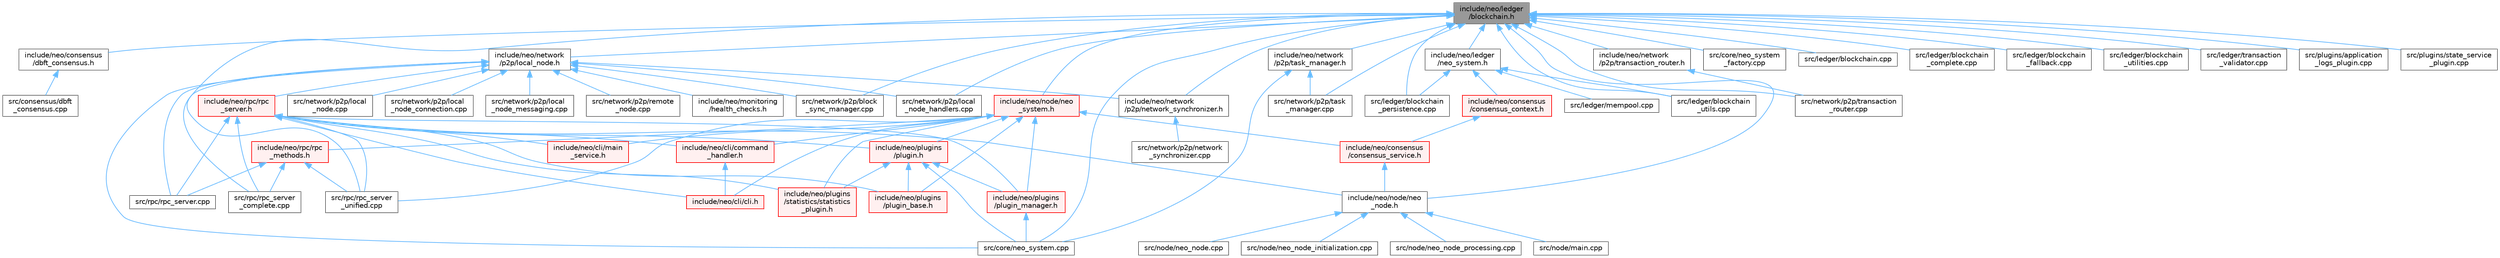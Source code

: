 digraph "include/neo/ledger/blockchain.h"
{
 // LATEX_PDF_SIZE
  bgcolor="transparent";
  edge [fontname=Helvetica,fontsize=10,labelfontname=Helvetica,labelfontsize=10];
  node [fontname=Helvetica,fontsize=10,shape=box,height=0.2,width=0.4];
  Node1 [id="Node000001",label="include/neo/ledger\l/blockchain.h",height=0.2,width=0.4,color="gray40", fillcolor="grey60", style="filled", fontcolor="black",tooltip=" "];
  Node1 -> Node2 [id="edge1_Node000001_Node000002",dir="back",color="steelblue1",style="solid",tooltip=" "];
  Node2 [id="Node000002",label="include/neo/consensus\l/dbft_consensus.h",height=0.2,width=0.4,color="grey40", fillcolor="white", style="filled",URL="$dbft__consensus_8h.html",tooltip=" "];
  Node2 -> Node3 [id="edge2_Node000002_Node000003",dir="back",color="steelblue1",style="solid",tooltip=" "];
  Node3 [id="Node000003",label="src/consensus/dbft\l_consensus.cpp",height=0.2,width=0.4,color="grey40", fillcolor="white", style="filled",URL="$dbft__consensus_8cpp.html",tooltip=" "];
  Node1 -> Node4 [id="edge3_Node000001_Node000004",dir="back",color="steelblue1",style="solid",tooltip=" "];
  Node4 [id="Node000004",label="include/neo/ledger\l/neo_system.h",height=0.2,width=0.4,color="grey40", fillcolor="white", style="filled",URL="$ledger_2neo__system_8h.html",tooltip=" "];
  Node4 -> Node5 [id="edge4_Node000004_Node000005",dir="back",color="steelblue1",style="solid",tooltip=" "];
  Node5 [id="Node000005",label="include/neo/consensus\l/consensus_context.h",height=0.2,width=0.4,color="red", fillcolor="#FFF0F0", style="filled",URL="$consensus__context_8h.html",tooltip=" "];
  Node5 -> Node6 [id="edge5_Node000005_Node000006",dir="back",color="steelblue1",style="solid",tooltip=" "];
  Node6 [id="Node000006",label="include/neo/consensus\l/consensus_service.h",height=0.2,width=0.4,color="red", fillcolor="#FFF0F0", style="filled",URL="$consensus__service_8h.html",tooltip=" "];
  Node6 -> Node7 [id="edge6_Node000006_Node000007",dir="back",color="steelblue1",style="solid",tooltip=" "];
  Node7 [id="Node000007",label="include/neo/node/neo\l_node.h",height=0.2,width=0.4,color="grey40", fillcolor="white", style="filled",URL="$neo__node_8h.html",tooltip=" "];
  Node7 -> Node8 [id="edge7_Node000007_Node000008",dir="back",color="steelblue1",style="solid",tooltip=" "];
  Node8 [id="Node000008",label="src/node/main.cpp",height=0.2,width=0.4,color="grey40", fillcolor="white", style="filled",URL="$main_8cpp.html",tooltip="Main entry point for Neo C++ Node."];
  Node7 -> Node9 [id="edge8_Node000007_Node000009",dir="back",color="steelblue1",style="solid",tooltip=" "];
  Node9 [id="Node000009",label="src/node/neo_node.cpp",height=0.2,width=0.4,color="grey40", fillcolor="white", style="filled",URL="$neo__node_8cpp.html",tooltip=" "];
  Node7 -> Node10 [id="edge9_Node000007_Node000010",dir="back",color="steelblue1",style="solid",tooltip=" "];
  Node10 [id="Node000010",label="src/node/neo_node_initialization.cpp",height=0.2,width=0.4,color="grey40", fillcolor="white", style="filled",URL="$neo__node__initialization_8cpp.html",tooltip=" "];
  Node7 -> Node11 [id="edge10_Node000007_Node000011",dir="back",color="steelblue1",style="solid",tooltip=" "];
  Node11 [id="Node000011",label="src/node/neo_node_processing.cpp",height=0.2,width=0.4,color="grey40", fillcolor="white", style="filled",URL="$neo__node__processing_8cpp.html",tooltip=" "];
  Node4 -> Node21 [id="edge11_Node000004_Node000021",dir="back",color="steelblue1",style="solid",tooltip=" "];
  Node21 [id="Node000021",label="src/ledger/blockchain\l_persistence.cpp",height=0.2,width=0.4,color="grey40", fillcolor="white", style="filled",URL="$blockchain__persistence_8cpp.html",tooltip=" "];
  Node4 -> Node22 [id="edge12_Node000004_Node000022",dir="back",color="steelblue1",style="solid",tooltip=" "];
  Node22 [id="Node000022",label="src/ledger/blockchain\l_utils.cpp",height=0.2,width=0.4,color="grey40", fillcolor="white", style="filled",URL="$blockchain__utils_8cpp.html",tooltip=" "];
  Node4 -> Node23 [id="edge13_Node000004_Node000023",dir="back",color="steelblue1",style="solid",tooltip=" "];
  Node23 [id="Node000023",label="src/ledger/mempool.cpp",height=0.2,width=0.4,color="grey40", fillcolor="white", style="filled",URL="$mempool_8cpp.html",tooltip=" "];
  Node1 -> Node24 [id="edge14_Node000001_Node000024",dir="back",color="steelblue1",style="solid",tooltip=" "];
  Node24 [id="Node000024",label="include/neo/network\l/p2p/local_node.h",height=0.2,width=0.4,color="grey40", fillcolor="white", style="filled",URL="$local__node_8h.html",tooltip=" "];
  Node24 -> Node25 [id="edge15_Node000024_Node000025",dir="back",color="steelblue1",style="solid",tooltip=" "];
  Node25 [id="Node000025",label="include/neo/monitoring\l/health_checks.h",height=0.2,width=0.4,color="grey40", fillcolor="white", style="filled",URL="$health__checks_8h.html",tooltip=" "];
  Node24 -> Node26 [id="edge16_Node000024_Node000026",dir="back",color="steelblue1",style="solid",tooltip=" "];
  Node26 [id="Node000026",label="include/neo/network\l/p2p/network_synchronizer.h",height=0.2,width=0.4,color="grey40", fillcolor="white", style="filled",URL="$network__synchronizer_8h.html",tooltip=" "];
  Node26 -> Node27 [id="edge17_Node000026_Node000027",dir="back",color="steelblue1",style="solid",tooltip=" "];
  Node27 [id="Node000027",label="src/network/p2p/network\l_synchronizer.cpp",height=0.2,width=0.4,color="grey40", fillcolor="white", style="filled",URL="$network__synchronizer_8cpp.html",tooltip=" "];
  Node24 -> Node28 [id="edge18_Node000024_Node000028",dir="back",color="steelblue1",style="solid",tooltip=" "];
  Node28 [id="Node000028",label="include/neo/rpc/rpc\l_server.h",height=0.2,width=0.4,color="red", fillcolor="#FFF0F0", style="filled",URL="$rpc__server_8h.html",tooltip=" "];
  Node28 -> Node29 [id="edge19_Node000028_Node000029",dir="back",color="steelblue1",style="solid",tooltip=" "];
  Node29 [id="Node000029",label="include/neo/cli/cli.h",height=0.2,width=0.4,color="red", fillcolor="#FFF0F0", style="filled",URL="$cli_8h.html",tooltip=" "];
  Node28 -> Node31 [id="edge20_Node000028_Node000031",dir="back",color="steelblue1",style="solid",tooltip=" "];
  Node31 [id="Node000031",label="include/neo/cli/command\l_handler.h",height=0.2,width=0.4,color="red", fillcolor="#FFF0F0", style="filled",URL="$command__handler_8h.html",tooltip=" "];
  Node31 -> Node29 [id="edge21_Node000031_Node000029",dir="back",color="steelblue1",style="solid",tooltip=" "];
  Node28 -> Node35 [id="edge22_Node000028_Node000035",dir="back",color="steelblue1",style="solid",tooltip=" "];
  Node35 [id="Node000035",label="include/neo/cli/main\l_service.h",height=0.2,width=0.4,color="red", fillcolor="#FFF0F0", style="filled",URL="$main__service_8h.html",tooltip=" "];
  Node28 -> Node7 [id="edge23_Node000028_Node000007",dir="back",color="steelblue1",style="solid",tooltip=" "];
  Node28 -> Node48 [id="edge24_Node000028_Node000048",dir="back",color="steelblue1",style="solid",tooltip=" "];
  Node48 [id="Node000048",label="include/neo/plugins\l/plugin.h",height=0.2,width=0.4,color="red", fillcolor="#FFF0F0", style="filled",URL="$plugins_2plugin_8h.html",tooltip=" "];
  Node48 -> Node49 [id="edge25_Node000048_Node000049",dir="back",color="steelblue1",style="solid",tooltip=" "];
  Node49 [id="Node000049",label="include/neo/plugins\l/plugin_base.h",height=0.2,width=0.4,color="red", fillcolor="#FFF0F0", style="filled",URL="$plugin__base_8h.html",tooltip=" "];
  Node48 -> Node63 [id="edge26_Node000048_Node000063",dir="back",color="steelblue1",style="solid",tooltip=" "];
  Node63 [id="Node000063",label="include/neo/plugins\l/plugin_manager.h",height=0.2,width=0.4,color="red", fillcolor="#FFF0F0", style="filled",URL="$plugin__manager_8h.html",tooltip=" "];
  Node63 -> Node64 [id="edge27_Node000063_Node000064",dir="back",color="steelblue1",style="solid",tooltip=" "];
  Node64 [id="Node000064",label="src/core/neo_system.cpp",height=0.2,width=0.4,color="grey40", fillcolor="white", style="filled",URL="$core_2neo__system_8cpp.html",tooltip=" "];
  Node48 -> Node66 [id="edge28_Node000048_Node000066",dir="back",color="steelblue1",style="solid",tooltip=" "];
  Node66 [id="Node000066",label="include/neo/plugins\l/statistics/statistics\l_plugin.h",height=0.2,width=0.4,color="red", fillcolor="#FFF0F0", style="filled",URL="$statistics_2statistics__plugin_8h.html",tooltip=" "];
  Node48 -> Node64 [id="edge29_Node000048_Node000064",dir="back",color="steelblue1",style="solid",tooltip=" "];
  Node28 -> Node49 [id="edge30_Node000028_Node000049",dir="back",color="steelblue1",style="solid",tooltip=" "];
  Node28 -> Node63 [id="edge31_Node000028_Node000063",dir="back",color="steelblue1",style="solid",tooltip=" "];
  Node28 -> Node66 [id="edge32_Node000028_Node000066",dir="back",color="steelblue1",style="solid",tooltip=" "];
  Node28 -> Node70 [id="edge33_Node000028_Node000070",dir="back",color="steelblue1",style="solid",tooltip=" "];
  Node70 [id="Node000070",label="src/rpc/rpc_server.cpp",height=0.2,width=0.4,color="grey40", fillcolor="white", style="filled",URL="$rpc__server_8cpp.html",tooltip=" "];
  Node28 -> Node71 [id="edge34_Node000028_Node000071",dir="back",color="steelblue1",style="solid",tooltip=" "];
  Node71 [id="Node000071",label="src/rpc/rpc_server\l_complete.cpp",height=0.2,width=0.4,color="grey40", fillcolor="white", style="filled",URL="$rpc__server__complete_8cpp.html",tooltip=" "];
  Node28 -> Node75 [id="edge35_Node000028_Node000075",dir="back",color="steelblue1",style="solid",tooltip=" "];
  Node75 [id="Node000075",label="src/rpc/rpc_server\l_unified.cpp",height=0.2,width=0.4,color="grey40", fillcolor="white", style="filled",URL="$rpc__server__unified_8cpp.html",tooltip=" "];
  Node24 -> Node64 [id="edge36_Node000024_Node000064",dir="back",color="steelblue1",style="solid",tooltip=" "];
  Node24 -> Node76 [id="edge37_Node000024_Node000076",dir="back",color="steelblue1",style="solid",tooltip=" "];
  Node76 [id="Node000076",label="src/network/p2p/block\l_sync_manager.cpp",height=0.2,width=0.4,color="grey40", fillcolor="white", style="filled",URL="$block__sync__manager_8cpp.html",tooltip=" "];
  Node24 -> Node77 [id="edge38_Node000024_Node000077",dir="back",color="steelblue1",style="solid",tooltip=" "];
  Node77 [id="Node000077",label="src/network/p2p/local\l_node.cpp",height=0.2,width=0.4,color="grey40", fillcolor="white", style="filled",URL="$local__node_8cpp.html",tooltip=" "];
  Node24 -> Node78 [id="edge39_Node000024_Node000078",dir="back",color="steelblue1",style="solid",tooltip=" "];
  Node78 [id="Node000078",label="src/network/p2p/local\l_node_connection.cpp",height=0.2,width=0.4,color="grey40", fillcolor="white", style="filled",URL="$local__node__connection_8cpp.html",tooltip=" "];
  Node24 -> Node79 [id="edge40_Node000024_Node000079",dir="back",color="steelblue1",style="solid",tooltip=" "];
  Node79 [id="Node000079",label="src/network/p2p/local\l_node_handlers.cpp",height=0.2,width=0.4,color="grey40", fillcolor="white", style="filled",URL="$local__node__handlers_8cpp.html",tooltip=" "];
  Node24 -> Node80 [id="edge41_Node000024_Node000080",dir="back",color="steelblue1",style="solid",tooltip=" "];
  Node80 [id="Node000080",label="src/network/p2p/local\l_node_messaging.cpp",height=0.2,width=0.4,color="grey40", fillcolor="white", style="filled",URL="$local__node__messaging_8cpp.html",tooltip=" "];
  Node24 -> Node81 [id="edge42_Node000024_Node000081",dir="back",color="steelblue1",style="solid",tooltip=" "];
  Node81 [id="Node000081",label="src/network/p2p/remote\l_node.cpp",height=0.2,width=0.4,color="grey40", fillcolor="white", style="filled",URL="$remote__node_8cpp.html",tooltip=" "];
  Node24 -> Node70 [id="edge43_Node000024_Node000070",dir="back",color="steelblue1",style="solid",tooltip=" "];
  Node24 -> Node71 [id="edge44_Node000024_Node000071",dir="back",color="steelblue1",style="solid",tooltip=" "];
  Node1 -> Node26 [id="edge45_Node000001_Node000026",dir="back",color="steelblue1",style="solid",tooltip=" "];
  Node1 -> Node82 [id="edge46_Node000001_Node000082",dir="back",color="steelblue1",style="solid",tooltip=" "];
  Node82 [id="Node000082",label="include/neo/network\l/p2p/task_manager.h",height=0.2,width=0.4,color="grey40", fillcolor="white", style="filled",URL="$task__manager_8h.html",tooltip=" "];
  Node82 -> Node64 [id="edge47_Node000082_Node000064",dir="back",color="steelblue1",style="solid",tooltip=" "];
  Node82 -> Node83 [id="edge48_Node000082_Node000083",dir="back",color="steelblue1",style="solid",tooltip=" "];
  Node83 [id="Node000083",label="src/network/p2p/task\l_manager.cpp",height=0.2,width=0.4,color="grey40", fillcolor="white", style="filled",URL="$task__manager_8cpp.html",tooltip=" "];
  Node1 -> Node84 [id="edge49_Node000001_Node000084",dir="back",color="steelblue1",style="solid",tooltip=" "];
  Node84 [id="Node000084",label="include/neo/network\l/p2p/transaction_router.h",height=0.2,width=0.4,color="grey40", fillcolor="white", style="filled",URL="$transaction__router_8h.html",tooltip=" "];
  Node84 -> Node85 [id="edge50_Node000084_Node000085",dir="back",color="steelblue1",style="solid",tooltip=" "];
  Node85 [id="Node000085",label="src/network/p2p/transaction\l_router.cpp",height=0.2,width=0.4,color="grey40", fillcolor="white", style="filled",URL="$transaction__router_8cpp.html",tooltip=" "];
  Node1 -> Node7 [id="edge51_Node000001_Node000007",dir="back",color="steelblue1",style="solid",tooltip=" "];
  Node1 -> Node86 [id="edge52_Node000001_Node000086",dir="back",color="steelblue1",style="solid",tooltip=" "];
  Node86 [id="Node000086",label="include/neo/node/neo\l_system.h",height=0.2,width=0.4,color="red", fillcolor="#FFF0F0", style="filled",URL="$node_2neo__system_8h.html",tooltip=" "];
  Node86 -> Node29 [id="edge53_Node000086_Node000029",dir="back",color="steelblue1",style="solid",tooltip=" "];
  Node86 -> Node31 [id="edge54_Node000086_Node000031",dir="back",color="steelblue1",style="solid",tooltip=" "];
  Node86 -> Node35 [id="edge55_Node000086_Node000035",dir="back",color="steelblue1",style="solid",tooltip=" "];
  Node86 -> Node6 [id="edge56_Node000086_Node000006",dir="back",color="steelblue1",style="solid",tooltip=" "];
  Node86 -> Node48 [id="edge57_Node000086_Node000048",dir="back",color="steelblue1",style="solid",tooltip=" "];
  Node86 -> Node49 [id="edge58_Node000086_Node000049",dir="back",color="steelblue1",style="solid",tooltip=" "];
  Node86 -> Node63 [id="edge59_Node000086_Node000063",dir="back",color="steelblue1",style="solid",tooltip=" "];
  Node86 -> Node66 [id="edge60_Node000086_Node000066",dir="back",color="steelblue1",style="solid",tooltip=" "];
  Node86 -> Node87 [id="edge61_Node000086_Node000087",dir="back",color="steelblue1",style="solid",tooltip=" "];
  Node87 [id="Node000087",label="include/neo/rpc/rpc\l_methods.h",height=0.2,width=0.4,color="red", fillcolor="#FFF0F0", style="filled",URL="$rpc__methods_8h.html",tooltip=" "];
  Node87 -> Node70 [id="edge62_Node000087_Node000070",dir="back",color="steelblue1",style="solid",tooltip=" "];
  Node87 -> Node71 [id="edge63_Node000087_Node000071",dir="back",color="steelblue1",style="solid",tooltip=" "];
  Node87 -> Node75 [id="edge64_Node000087_Node000075",dir="back",color="steelblue1",style="solid",tooltip=" "];
  Node86 -> Node75 [id="edge65_Node000086_Node000075",dir="back",color="steelblue1",style="solid",tooltip=" "];
  Node1 -> Node64 [id="edge66_Node000001_Node000064",dir="back",color="steelblue1",style="solid",tooltip=" "];
  Node1 -> Node93 [id="edge67_Node000001_Node000093",dir="back",color="steelblue1",style="solid",tooltip=" "];
  Node93 [id="Node000093",label="src/core/neo_system\l_factory.cpp",height=0.2,width=0.4,color="grey40", fillcolor="white", style="filled",URL="$neo__system__factory_8cpp.html",tooltip=" "];
  Node1 -> Node94 [id="edge68_Node000001_Node000094",dir="back",color="steelblue1",style="solid",tooltip=" "];
  Node94 [id="Node000094",label="src/ledger/blockchain.cpp",height=0.2,width=0.4,color="grey40", fillcolor="white", style="filled",URL="$blockchain_8cpp.html",tooltip=" "];
  Node1 -> Node95 [id="edge69_Node000001_Node000095",dir="back",color="steelblue1",style="solid",tooltip=" "];
  Node95 [id="Node000095",label="src/ledger/blockchain\l_complete.cpp",height=0.2,width=0.4,color="grey40", fillcolor="white", style="filled",URL="$blockchain__complete_8cpp.html",tooltip=" "];
  Node1 -> Node96 [id="edge70_Node000001_Node000096",dir="back",color="steelblue1",style="solid",tooltip=" "];
  Node96 [id="Node000096",label="src/ledger/blockchain\l_fallback.cpp",height=0.2,width=0.4,color="grey40", fillcolor="white", style="filled",URL="$blockchain__fallback_8cpp.html",tooltip=" "];
  Node1 -> Node21 [id="edge71_Node000001_Node000021",dir="back",color="steelblue1",style="solid",tooltip=" "];
  Node1 -> Node97 [id="edge72_Node000001_Node000097",dir="back",color="steelblue1",style="solid",tooltip=" "];
  Node97 [id="Node000097",label="src/ledger/blockchain\l_utilities.cpp",height=0.2,width=0.4,color="grey40", fillcolor="white", style="filled",URL="$blockchain__utilities_8cpp.html",tooltip=" "];
  Node1 -> Node22 [id="edge73_Node000001_Node000022",dir="back",color="steelblue1",style="solid",tooltip=" "];
  Node1 -> Node98 [id="edge74_Node000001_Node000098",dir="back",color="steelblue1",style="solid",tooltip=" "];
  Node98 [id="Node000098",label="src/ledger/transaction\l_validator.cpp",height=0.2,width=0.4,color="grey40", fillcolor="white", style="filled",URL="$transaction__validator_8cpp.html",tooltip=" "];
  Node1 -> Node76 [id="edge75_Node000001_Node000076",dir="back",color="steelblue1",style="solid",tooltip=" "];
  Node1 -> Node79 [id="edge76_Node000001_Node000079",dir="back",color="steelblue1",style="solid",tooltip=" "];
  Node1 -> Node83 [id="edge77_Node000001_Node000083",dir="back",color="steelblue1",style="solid",tooltip=" "];
  Node1 -> Node85 [id="edge78_Node000001_Node000085",dir="back",color="steelblue1",style="solid",tooltip=" "];
  Node1 -> Node51 [id="edge79_Node000001_Node000051",dir="back",color="steelblue1",style="solid",tooltip=" "];
  Node51 [id="Node000051",label="src/plugins/application\l_logs_plugin.cpp",height=0.2,width=0.4,color="grey40", fillcolor="white", style="filled",URL="$application__logs__plugin_8cpp.html",tooltip=" "];
  Node1 -> Node57 [id="edge80_Node000001_Node000057",dir="back",color="steelblue1",style="solid",tooltip=" "];
  Node57 [id="Node000057",label="src/plugins/state_service\l_plugin.cpp",height=0.2,width=0.4,color="grey40", fillcolor="white", style="filled",URL="$state__service__plugin_8cpp.html",tooltip=" "];
  Node1 -> Node75 [id="edge81_Node000001_Node000075",dir="back",color="steelblue1",style="solid",tooltip=" "];
}
